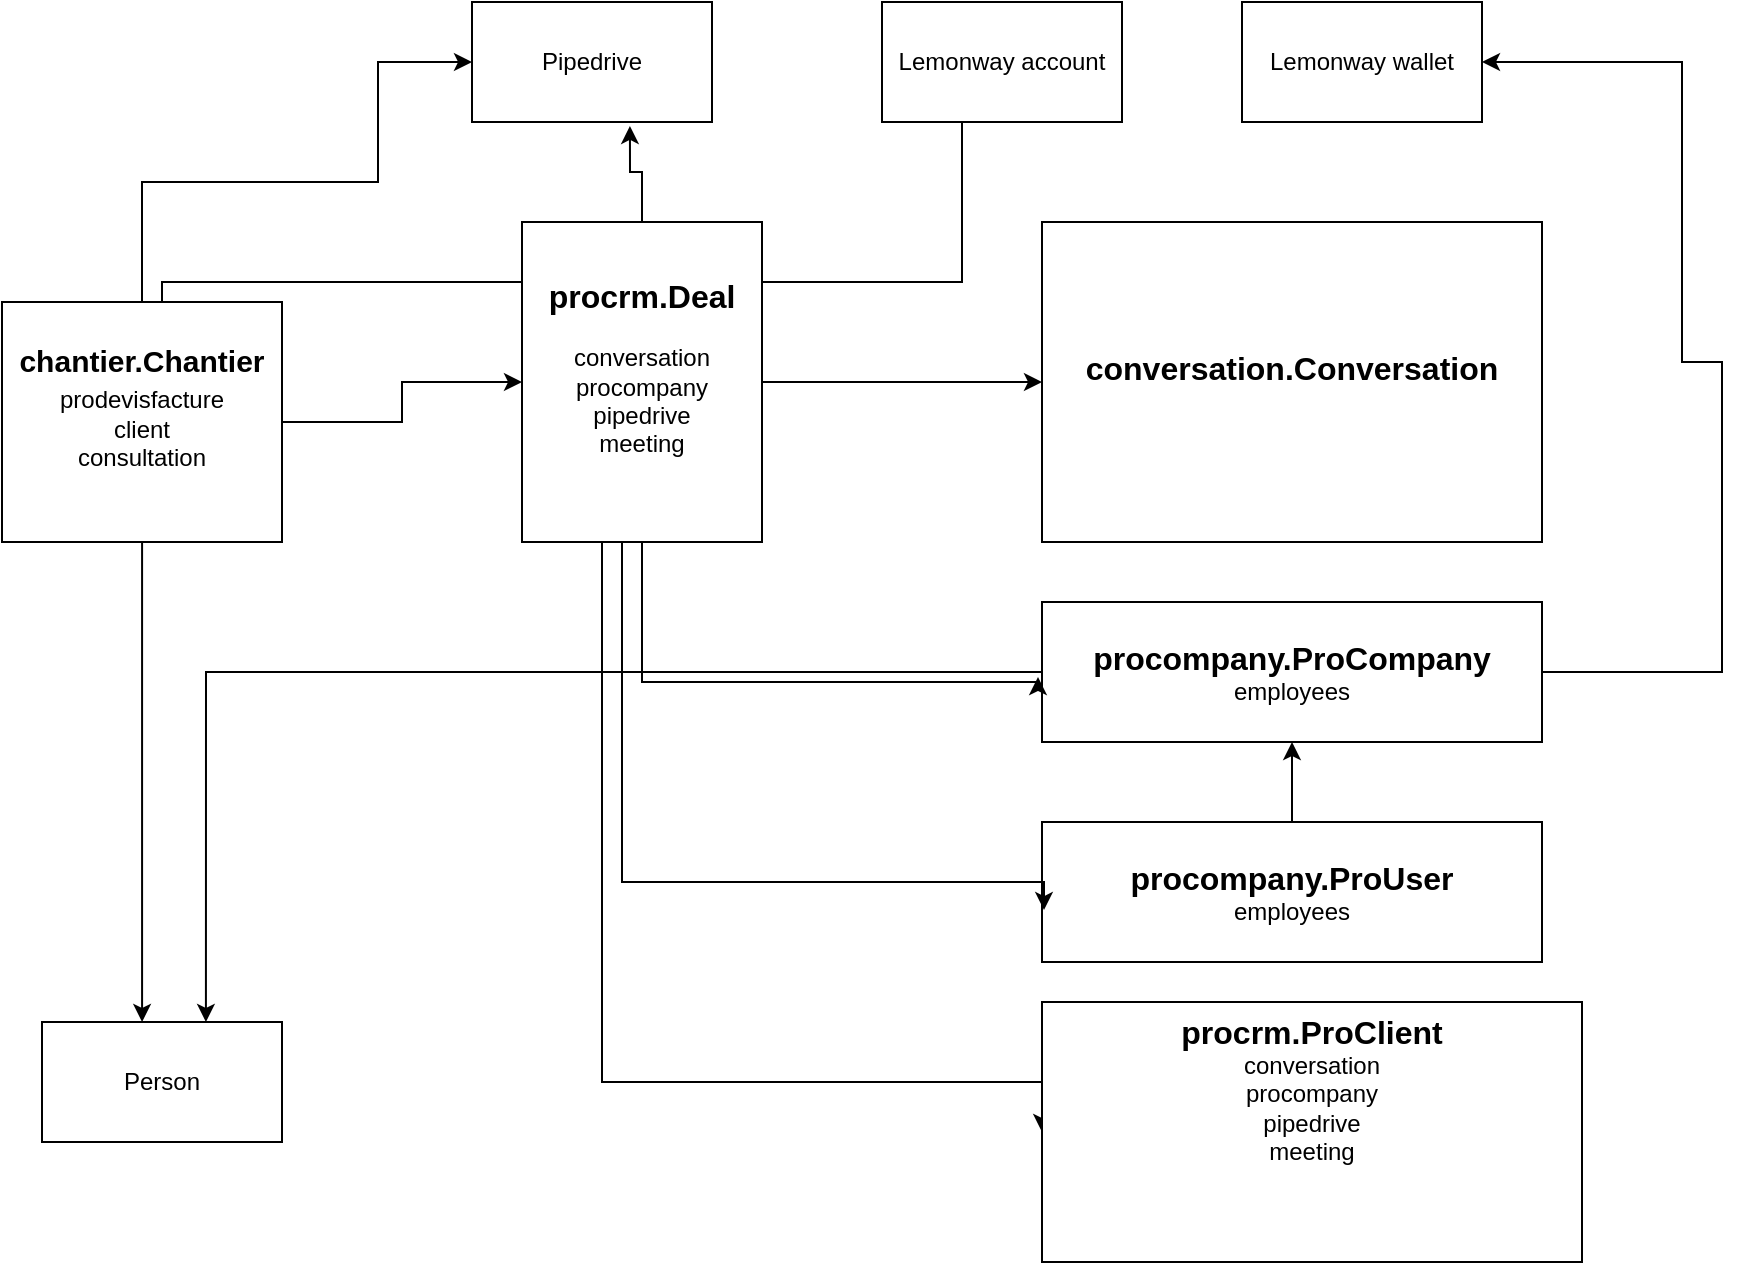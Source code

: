 <mxfile version="24.7.6">
  <diagram id="R2lEEEUBdFMjLlhIrx00" name="Page-1">
    <mxGraphModel dx="1362" dy="795" grid="1" gridSize="10" guides="1" tooltips="1" connect="1" arrows="1" fold="1" page="1" pageScale="1" pageWidth="850" pageHeight="1100" math="0" shadow="0" extFonts="Permanent Marker^https://fonts.googleapis.com/css?family=Permanent+Marker">
      <root>
        <mxCell id="0" />
        <mxCell id="1" parent="0" />
        <mxCell id="k6-bwUN0slMIS6d7YAmL-3" style="edgeStyle=orthogonalEdgeStyle;rounded=0;orthogonalLoop=1;jettySize=auto;html=1;" edge="1" parent="1" source="k6-bwUN0slMIS6d7YAmL-1" target="k6-bwUN0slMIS6d7YAmL-4">
          <mxGeometry relative="1" as="geometry">
            <mxPoint x="450" y="250" as="targetPoint" />
          </mxGeometry>
        </mxCell>
        <mxCell id="k6-bwUN0slMIS6d7YAmL-11" style="edgeStyle=orthogonalEdgeStyle;rounded=0;orthogonalLoop=1;jettySize=auto;html=1;entryX=0;entryY=0.5;entryDx=0;entryDy=0;" edge="1" parent="1" source="k6-bwUN0slMIS6d7YAmL-1" target="k6-bwUN0slMIS6d7YAmL-10">
          <mxGeometry relative="1" as="geometry">
            <Array as="points">
              <mxPoint x="210" y="150" />
              <mxPoint x="610" y="150" />
              <mxPoint x="610" y="40" />
            </Array>
          </mxGeometry>
        </mxCell>
        <mxCell id="k6-bwUN0slMIS6d7YAmL-24" style="edgeStyle=orthogonalEdgeStyle;rounded=0;orthogonalLoop=1;jettySize=auto;html=1;entryX=0;entryY=0.5;entryDx=0;entryDy=0;" edge="1" parent="1" source="k6-bwUN0slMIS6d7YAmL-1" target="k6-bwUN0slMIS6d7YAmL-5">
          <mxGeometry relative="1" as="geometry">
            <Array as="points">
              <mxPoint x="200" y="100" />
              <mxPoint x="318" y="100" />
              <mxPoint x="318" y="40" />
            </Array>
          </mxGeometry>
        </mxCell>
        <mxCell id="k6-bwUN0slMIS6d7YAmL-1" value="&lt;div style=&quot;font-size: 15px;&quot;&gt;&lt;b&gt;chantier.Chantier&lt;/b&gt;&lt;br&gt;&lt;font style=&quot;font-size: 12px;&quot;&gt;prodevisfacture&lt;/font&gt;&lt;/div&gt;&lt;div&gt;client&lt;/div&gt;&lt;div&gt;consultation&lt;/div&gt;&lt;div&gt;&lt;br&gt;&lt;/div&gt;" style="rounded=0;whiteSpace=wrap;html=1;" vertex="1" parent="1">
          <mxGeometry x="130" y="160" width="140" height="120" as="geometry" />
        </mxCell>
        <mxCell id="k6-bwUN0slMIS6d7YAmL-13" style="edgeStyle=orthogonalEdgeStyle;rounded=0;orthogonalLoop=1;jettySize=auto;html=1;entryX=0;entryY=0.5;entryDx=0;entryDy=0;" edge="1" parent="1" source="k6-bwUN0slMIS6d7YAmL-4" target="k6-bwUN0slMIS6d7YAmL-12">
          <mxGeometry relative="1" as="geometry" />
        </mxCell>
        <mxCell id="k6-bwUN0slMIS6d7YAmL-23" style="edgeStyle=orthogonalEdgeStyle;rounded=0;orthogonalLoop=1;jettySize=auto;html=1;entryX=0;entryY=0.5;entryDx=0;entryDy=0;" edge="1" parent="1" source="k6-bwUN0slMIS6d7YAmL-4" target="k6-bwUN0slMIS6d7YAmL-20">
          <mxGeometry relative="1" as="geometry">
            <Array as="points">
              <mxPoint x="430" y="550" />
              <mxPoint x="650" y="550" />
            </Array>
          </mxGeometry>
        </mxCell>
        <mxCell id="k6-bwUN0slMIS6d7YAmL-4" value="&lt;div&gt;&lt;font style=&quot;font-size: 16px;&quot;&gt;&lt;b&gt;procrm.Deal&lt;/b&gt;&lt;/font&gt;&lt;/div&gt;&lt;div&gt;&lt;br&gt;&lt;/div&gt;&lt;div&gt;conversation&lt;/div&gt;&lt;div&gt;procompany&lt;/div&gt;&lt;div&gt;pipedrive&lt;/div&gt;&lt;div&gt;meeting&lt;/div&gt;&lt;div&gt;&lt;br&gt;&lt;/div&gt;" style="rounded=0;whiteSpace=wrap;html=1;" vertex="1" parent="1">
          <mxGeometry x="390" y="120" width="120" height="160" as="geometry" />
        </mxCell>
        <mxCell id="k6-bwUN0slMIS6d7YAmL-5" value="&lt;div&gt;Pipedrive&lt;/div&gt;" style="rounded=0;whiteSpace=wrap;html=1;" vertex="1" parent="1">
          <mxGeometry x="365" y="10" width="120" height="60" as="geometry" />
        </mxCell>
        <mxCell id="k6-bwUN0slMIS6d7YAmL-7" value="&lt;div&gt;Person&lt;/div&gt;" style="rounded=0;whiteSpace=wrap;html=1;" vertex="1" parent="1">
          <mxGeometry x="150" y="520" width="120" height="60" as="geometry" />
        </mxCell>
        <mxCell id="k6-bwUN0slMIS6d7YAmL-10" value="&lt;div&gt;Lemonway account&lt;/div&gt;" style="rounded=0;whiteSpace=wrap;html=1;" vertex="1" parent="1">
          <mxGeometry x="570" y="10" width="120" height="60" as="geometry" />
        </mxCell>
        <mxCell id="k6-bwUN0slMIS6d7YAmL-12" value="&lt;div&gt;&lt;font style=&quot;font-size: 16px;&quot;&gt;&lt;b&gt;conversation.Conversation&lt;/b&gt;&lt;/font&gt;&lt;/div&gt;&lt;div&gt;&lt;br&gt;&lt;/div&gt;" style="rounded=0;whiteSpace=wrap;html=1;" vertex="1" parent="1">
          <mxGeometry x="650" y="120" width="250" height="160" as="geometry" />
        </mxCell>
        <mxCell id="k6-bwUN0slMIS6d7YAmL-29" style="edgeStyle=orthogonalEdgeStyle;rounded=0;orthogonalLoop=1;jettySize=auto;html=1;exitX=1;exitY=0.5;exitDx=0;exitDy=0;" edge="1" parent="1" source="k6-bwUN0slMIS6d7YAmL-15" target="k6-bwUN0slMIS6d7YAmL-27">
          <mxGeometry relative="1" as="geometry">
            <Array as="points">
              <mxPoint x="990" y="345" />
              <mxPoint x="990" y="190" />
              <mxPoint x="970" y="190" />
              <mxPoint x="970" y="40" />
            </Array>
          </mxGeometry>
        </mxCell>
        <mxCell id="k6-bwUN0slMIS6d7YAmL-15" value="&lt;div&gt;&lt;b&gt;&lt;font style=&quot;font-size: 16px;&quot;&gt;procompany.ProCompany&lt;/font&gt;&lt;/b&gt;&lt;/div&gt;&lt;div style=&quot;&quot;&gt;&lt;font style=&quot;font-size: 12px;&quot;&gt;employees&lt;b&gt;&lt;font style=&quot;font-size: 12px;&quot;&gt;&lt;br&gt;&lt;/font&gt;&lt;/b&gt;&lt;/font&gt;&lt;/div&gt;" style="rounded=0;whiteSpace=wrap;html=1;" vertex="1" parent="1">
          <mxGeometry x="650" y="310" width="250" height="70" as="geometry" />
        </mxCell>
        <mxCell id="k6-bwUN0slMIS6d7YAmL-16" style="edgeStyle=orthogonalEdgeStyle;rounded=0;orthogonalLoop=1;jettySize=auto;html=1;exitX=0.5;exitY=1;exitDx=0;exitDy=0;entryX=-0.008;entryY=0.536;entryDx=0;entryDy=0;entryPerimeter=0;" edge="1" parent="1" source="k6-bwUN0slMIS6d7YAmL-4" target="k6-bwUN0slMIS6d7YAmL-15">
          <mxGeometry relative="1" as="geometry">
            <Array as="points">
              <mxPoint x="450" y="350" />
              <mxPoint x="648" y="350" />
            </Array>
          </mxGeometry>
        </mxCell>
        <mxCell id="k6-bwUN0slMIS6d7YAmL-17" style="edgeStyle=orthogonalEdgeStyle;rounded=0;orthogonalLoop=1;jettySize=auto;html=1;exitX=0.5;exitY=1;exitDx=0;exitDy=0;" edge="1" parent="1" source="k6-bwUN0slMIS6d7YAmL-15" target="k6-bwUN0slMIS6d7YAmL-15">
          <mxGeometry relative="1" as="geometry" />
        </mxCell>
        <mxCell id="k6-bwUN0slMIS6d7YAmL-30" style="edgeStyle=orthogonalEdgeStyle;rounded=0;orthogonalLoop=1;jettySize=auto;html=1;entryX=0.5;entryY=1;entryDx=0;entryDy=0;" edge="1" parent="1" source="k6-bwUN0slMIS6d7YAmL-18" target="k6-bwUN0slMIS6d7YAmL-15">
          <mxGeometry relative="1" as="geometry" />
        </mxCell>
        <mxCell id="k6-bwUN0slMIS6d7YAmL-18" value="&lt;div&gt;&lt;b&gt;&lt;font style=&quot;font-size: 16px;&quot;&gt;procompany.ProUser&lt;/font&gt;&lt;/b&gt;&lt;/div&gt;&lt;div&gt;&lt;font style=&quot;font-size: 12px;&quot;&gt;employees&lt;b&gt;&lt;font style=&quot;font-size: 12px;&quot;&gt;&lt;br&gt;&lt;/font&gt;&lt;/b&gt;&lt;/font&gt;&lt;/div&gt;" style="rounded=0;whiteSpace=wrap;html=1;" vertex="1" parent="1">
          <mxGeometry x="650" y="420" width="250" height="70" as="geometry" />
        </mxCell>
        <mxCell id="k6-bwUN0slMIS6d7YAmL-19" style="edgeStyle=orthogonalEdgeStyle;rounded=0;orthogonalLoop=1;jettySize=auto;html=1;entryX=0.004;entryY=0.629;entryDx=0;entryDy=0;entryPerimeter=0;" edge="1" parent="1" source="k6-bwUN0slMIS6d7YAmL-4" target="k6-bwUN0slMIS6d7YAmL-18">
          <mxGeometry relative="1" as="geometry">
            <Array as="points">
              <mxPoint x="440" y="450" />
              <mxPoint x="651" y="450" />
            </Array>
          </mxGeometry>
        </mxCell>
        <mxCell id="k6-bwUN0slMIS6d7YAmL-20" value="&lt;div&gt;&lt;font style=&quot;font-size: 16px;&quot;&gt;&lt;b&gt;procrm.ProClient&lt;/b&gt;&lt;/font&gt;&lt;/div&gt;&lt;div&gt;&lt;div&gt;conversation&lt;/div&gt;&lt;div&gt;procompany&lt;/div&gt;&lt;div&gt;pipedrive&lt;/div&gt;&lt;div&gt;meeting&lt;/div&gt;&lt;/div&gt;&lt;div&gt;&lt;br&gt;&lt;/div&gt;&lt;br&gt;&lt;div&gt;&lt;br&gt;&lt;/div&gt;" style="rounded=0;whiteSpace=wrap;html=1;" vertex="1" parent="1">
          <mxGeometry x="650" y="510" width="270" height="130" as="geometry" />
        </mxCell>
        <mxCell id="k6-bwUN0slMIS6d7YAmL-25" style="edgeStyle=orthogonalEdgeStyle;rounded=0;orthogonalLoop=1;jettySize=auto;html=1;entryX=0.658;entryY=1.033;entryDx=0;entryDy=0;entryPerimeter=0;" edge="1" parent="1" source="k6-bwUN0slMIS6d7YAmL-4" target="k6-bwUN0slMIS6d7YAmL-5">
          <mxGeometry relative="1" as="geometry" />
        </mxCell>
        <mxCell id="k6-bwUN0slMIS6d7YAmL-26" style="edgeStyle=orthogonalEdgeStyle;rounded=0;orthogonalLoop=1;jettySize=auto;html=1;entryX=0.683;entryY=0;entryDx=0;entryDy=0;entryPerimeter=0;" edge="1" parent="1" source="k6-bwUN0slMIS6d7YAmL-15" target="k6-bwUN0slMIS6d7YAmL-7">
          <mxGeometry relative="1" as="geometry" />
        </mxCell>
        <mxCell id="k6-bwUN0slMIS6d7YAmL-27" value="&lt;div&gt;Lemonway wallet&lt;/div&gt;" style="rounded=0;whiteSpace=wrap;html=1;" vertex="1" parent="1">
          <mxGeometry x="750" y="10" width="120" height="60" as="geometry" />
        </mxCell>
        <mxCell id="k6-bwUN0slMIS6d7YAmL-31" style="edgeStyle=orthogonalEdgeStyle;rounded=0;orthogonalLoop=1;jettySize=auto;html=1;entryX=0.417;entryY=0;entryDx=0;entryDy=0;entryPerimeter=0;" edge="1" parent="1" source="k6-bwUN0slMIS6d7YAmL-1" target="k6-bwUN0slMIS6d7YAmL-7">
          <mxGeometry relative="1" as="geometry" />
        </mxCell>
      </root>
    </mxGraphModel>
  </diagram>
</mxfile>
